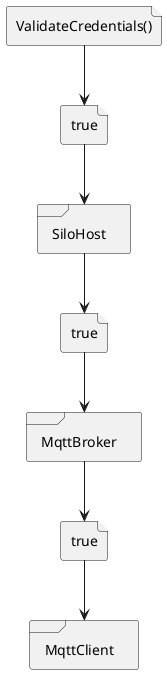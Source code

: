 @startuml

skinparam componentStyle uml2

file "ValidateCredentials()" as ValidateCredentials
file "true" as CanConnect
file "true" as CanConnect2
file "true" as CanConnect3

frame SiloHost {
}

frame "MqttClient" as MqttClient {
}

frame "MqttBroker" as MqttBroker {
}

ValidateCredentials --> CanConnect
CanConnect --> SiloHost
SiloHost --> CanConnect2
CanConnect2 --> MqttBroker
MqttBroker --> CanConnect3
CanConnect3 --> MqttClient

@enduml